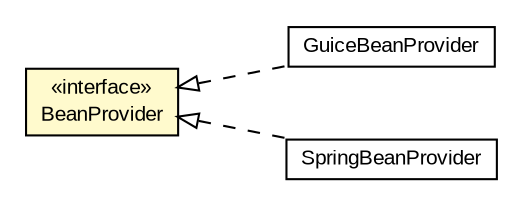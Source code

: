 #!/usr/local/bin/dot
#
# Class diagram 
# Generated by UMLGraph version R5_6-24-gf6e263 (http://www.umlgraph.org/)
#

digraph G {
	edge [fontname="arial",fontsize=10,labelfontname="arial",labelfontsize=10];
	node [fontname="arial",fontsize=10,shape=plaintext];
	nodesep=0.25;
	ranksep=0.5;
	rankdir=LR;
	// com.gwtplatform.dispatch.rpc.server.actionhandlervalidator.ActionHandlerValidatorLinkerHelper.BeanProvider
	c113501 [label=<<table title="com.gwtplatform.dispatch.rpc.server.actionhandlervalidator.ActionHandlerValidatorLinkerHelper.BeanProvider" border="0" cellborder="1" cellspacing="0" cellpadding="2" port="p" bgcolor="lemonChiffon" href="./ActionHandlerValidatorLinkerHelper.BeanProvider.html">
		<tr><td><table border="0" cellspacing="0" cellpadding="1">
<tr><td align="center" balign="center"> &#171;interface&#187; </td></tr>
<tr><td align="center" balign="center"> BeanProvider </td></tr>
		</table></td></tr>
		</table>>, URL="./ActionHandlerValidatorLinkerHelper.BeanProvider.html", fontname="arial", fontcolor="black", fontsize=10.0];
	// com.gwtplatform.dispatch.rpc.server.guice.GuiceBeanProvider
	c113770 [label=<<table title="com.gwtplatform.dispatch.rpc.server.guice.GuiceBeanProvider" border="0" cellborder="1" cellspacing="0" cellpadding="2" port="p" href="../guice/GuiceBeanProvider.html">
		<tr><td><table border="0" cellspacing="0" cellpadding="1">
<tr><td align="center" balign="center"> GuiceBeanProvider </td></tr>
		</table></td></tr>
		</table>>, URL="../guice/GuiceBeanProvider.html", fontname="arial", fontcolor="black", fontsize=10.0];
	// com.gwtplatform.dispatch.rpc.server.spring.SpringBeanProvider
	c113796 [label=<<table title="com.gwtplatform.dispatch.rpc.server.spring.SpringBeanProvider" border="0" cellborder="1" cellspacing="0" cellpadding="2" port="p" href="../spring/SpringBeanProvider.html">
		<tr><td><table border="0" cellspacing="0" cellpadding="1">
<tr><td align="center" balign="center"> SpringBeanProvider </td></tr>
		</table></td></tr>
		</table>>, URL="../spring/SpringBeanProvider.html", fontname="arial", fontcolor="black", fontsize=10.0];
	//com.gwtplatform.dispatch.rpc.server.guice.GuiceBeanProvider implements com.gwtplatform.dispatch.rpc.server.actionhandlervalidator.ActionHandlerValidatorLinkerHelper.BeanProvider
	c113501:p -> c113770:p [dir=back,arrowtail=empty,style=dashed];
	//com.gwtplatform.dispatch.rpc.server.spring.SpringBeanProvider implements com.gwtplatform.dispatch.rpc.server.actionhandlervalidator.ActionHandlerValidatorLinkerHelper.BeanProvider
	c113501:p -> c113796:p [dir=back,arrowtail=empty,style=dashed];
}

